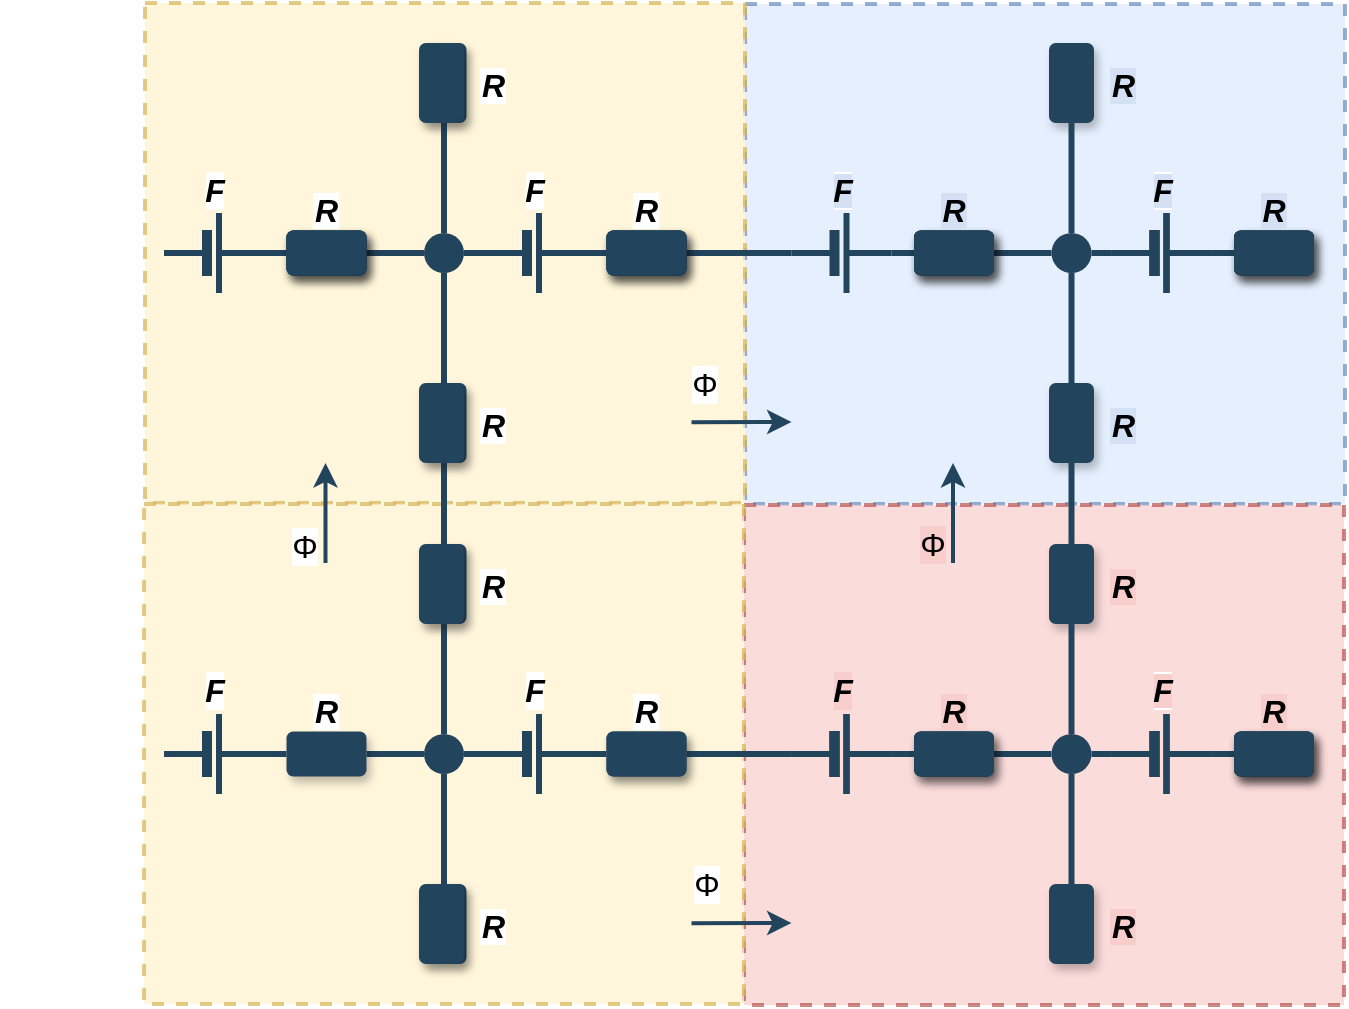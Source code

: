 <mxfile version="20.0.1" type="device"><diagram name="Page-1" id="97916047-d0de-89f5-080d-49f4d83e522f"><mxGraphModel dx="2742.5" dy="1734.5" grid="1" gridSize="10" guides="1" tooltips="1" connect="1" arrows="1" fold="1" page="1" pageScale="1.5" pageWidth="1169" pageHeight="827" background="none" math="0" shadow="0"><root><mxCell id="0"/><mxCell id="1" parent="0"/><mxCell id="FOHH2uu2v8R9Z_7L52zp-81" value="" style="rounded=0;fillColor=#dae8fc;strokeColor=#6c8ebf;shadow=0;fontStyle=1;fontSize=14;strokeWidth=2;dashed=1;opacity=70;perimeterSpacing=0;" parent="1" vertex="1"><mxGeometry x="300.5" y="-250" width="300" height="250" as="geometry"/></mxCell><mxCell id="FOHH2uu2v8R9Z_7L52zp-82" value="" style="rounded=0;fillColor=#fff2cc;strokeColor=#d6b656;shadow=0;fontStyle=1;fontSize=14;strokeWidth=2;dashed=1;opacity=70;perimeterSpacing=0;" parent="1" vertex="1"><mxGeometry x="0.5" y="-250.5" width="300" height="250" as="geometry"/></mxCell><mxCell id="FOHH2uu2v8R9Z_7L52zp-29" value="" style="rounded=0;fillColor=#f8cecc;strokeColor=#b85450;shadow=0;fontStyle=1;fontSize=14;strokeWidth=2;dashed=1;opacity=70;perimeterSpacing=0;" parent="1" vertex="1"><mxGeometry x="300" y="0.5" width="300" height="250" as="geometry"/></mxCell><mxCell id="zojKKCXroTYIaYHsWBG8-55" value="" style="rounded=0;fillColor=#fff2cc;strokeColor=#d6b656;shadow=0;fontStyle=1;fontSize=14;strokeWidth=2;dashed=1;opacity=70;perimeterSpacing=0;" parent="1" vertex="1"><mxGeometry width="300" height="250" as="geometry"/></mxCell><mxCell id="3" value="" style="rounded=1;fillColor=#23445D;strokeColor=none;shadow=1;gradientColor=none;fontStyle=1;fontColor=default;fontSize=14;labelBackgroundColor=default;" parent="1" vertex="1"><mxGeometry x="138.75" y="20" width="22.5" height="40" as="geometry"/></mxCell><mxCell id="29" value="" style="edgeStyle=elbowEdgeStyle;elbow=vertical;strokeWidth=3;endArrow=none;endFill=0;fontStyle=1;strokeColor=#23445D;exitX=0.5;exitY=0;exitDx=0;exitDy=0;labelBackgroundColor=default;fontColor=default;" parent="1" source="zojKKCXroTYIaYHsWBG8-56" target="3" edge="1"><mxGeometry x="22" y="165.5" width="100" height="100" as="geometry"><mxPoint x="22" y="265.5" as="sourcePoint"/><mxPoint x="122" y="165.5" as="targetPoint"/></mxGeometry></mxCell><mxCell id="zojKKCXroTYIaYHsWBG8-56" value="" style="ellipse;whiteSpace=wrap;html=1;aspect=fixed;rounded=0;dashed=1;strokeColor=none;strokeWidth=2;fillColor=#23445D;fontColor=default;labelBackgroundColor=default;" parent="1" vertex="1"><mxGeometry x="140" y="115" width="20" height="20" as="geometry"/></mxCell><mxCell id="zojKKCXroTYIaYHsWBG8-57" value="" style="edgeStyle=elbowEdgeStyle;elbow=vertical;strokeWidth=3;endArrow=none;endFill=0;fontStyle=1;strokeColor=#23445D;labelBackgroundColor=default;fontColor=default;entryX=0.5;entryY=1;entryDx=0;entryDy=0;startArrow=none;" parent="1" source="zojKKCXroTYIaYHsWBG8-58" target="zojKKCXroTYIaYHsWBG8-56" edge="1"><mxGeometry x="32" y="175.5" width="100" height="100" as="geometry"><mxPoint x="170" y="160" as="sourcePoint"/><mxPoint x="170" y="110" as="targetPoint"/></mxGeometry></mxCell><mxCell id="zojKKCXroTYIaYHsWBG8-58" value="" style="rounded=1;fillColor=#23445D;strokeColor=none;shadow=1;gradientColor=none;fontStyle=1;fontColor=default;fontSize=14;labelBackgroundColor=default;align=right;" parent="1" vertex="1"><mxGeometry x="138.75" y="190" width="22.5" height="40" as="geometry"/></mxCell><mxCell id="zojKKCXroTYIaYHsWBG8-63" value="" style="rounded=1;fillColor=#23445D;strokeColor=none;shadow=1;gradientColor=none;fontStyle=1;fontColor=default;fontSize=14;rotation=90;labelBackgroundColor=default;" parent="1" vertex="1"><mxGeometry x="240" y="105" width="22.5" height="40" as="geometry"/></mxCell><mxCell id="zojKKCXroTYIaYHsWBG8-64" value="" style="edgeStyle=elbowEdgeStyle;elbow=vertical;strokeWidth=3;endArrow=none;endFill=0;fontStyle=1;strokeColor=#23445D;labelBackgroundColor=default;fontColor=default;entryX=0;entryY=0.5;entryDx=0;entryDy=0;startArrow=none;exitX=1;exitY=0.5;exitDx=0;exitDy=0;entryPerimeter=0;" parent="1" source="zojKKCXroTYIaYHsWBG8-56" target="zojKKCXroTYIaYHsWBG8-68" edge="1"><mxGeometry x="42" y="185.5" width="100" height="100" as="geometry"><mxPoint x="170" y="215.5" as="sourcePoint"/><mxPoint x="170" y="180" as="targetPoint"/></mxGeometry></mxCell><mxCell id="zojKKCXroTYIaYHsWBG8-65" value="" style="edgeStyle=elbowEdgeStyle;elbow=vertical;strokeWidth=3;endArrow=none;endFill=0;fontStyle=1;strokeColor=#23445D;labelBackgroundColor=default;fontColor=default;entryX=0;entryY=0.5;entryDx=0;entryDy=0;startArrow=none;exitX=0.5;exitY=0;exitDx=0;exitDy=0;entryPerimeter=0;" parent="1" source="zojKKCXroTYIaYHsWBG8-63" target="FOHH2uu2v8R9Z_7L52zp-78" edge="1"><mxGeometry x="152" y="185.16" width="100" height="100" as="geometry"><mxPoint x="320" y="160" as="sourcePoint"/><mxPoint x="310" y="125" as="targetPoint"/></mxGeometry></mxCell><mxCell id="zojKKCXroTYIaYHsWBG8-67" value="" style="edgeStyle=elbowEdgeStyle;elbow=vertical;strokeWidth=3;endArrow=none;endFill=0;fontStyle=1;strokeColor=#23445D;labelBackgroundColor=default;fontColor=default;entryX=0;entryY=0.5;entryDx=0;entryDy=0;startArrow=none;exitX=0.5;exitY=0;exitDx=0;exitDy=0;" parent="1" source="zojKKCXroTYIaYHsWBG8-78" target="zojKKCXroTYIaYHsWBG8-56" edge="1"><mxGeometry x="52" y="195.5" width="100" height="100" as="geometry"><mxPoint x="120" y="150" as="sourcePoint"/><mxPoint x="241.25" y="170" as="targetPoint"/></mxGeometry></mxCell><mxCell id="zojKKCXroTYIaYHsWBG8-68" value="" style="verticalLabelPosition=bottom;shadow=0;dashed=0;align=center;fillColor=none;html=1;verticalAlign=top;strokeWidth=3;shape=mxgraph.electrical.miscellaneous.monocell_battery;rounded=0;labelBackgroundColor=default;fontColor=default;strokeColor=#23445D;fontStyle=3" parent="1" vertex="1"><mxGeometry x="170" y="105" width="50" height="40" as="geometry"/></mxCell><mxCell id="zojKKCXroTYIaYHsWBG8-69" value="" style="edgeStyle=elbowEdgeStyle;elbow=vertical;strokeWidth=3;endArrow=none;endFill=0;fontStyle=1;strokeColor=#23445D;labelBackgroundColor=default;fontColor=default;entryX=0.5;entryY=1;entryDx=0;entryDy=0;startArrow=none;exitX=1;exitY=0.5;exitDx=0;exitDy=0;exitPerimeter=0;" parent="1" source="zojKKCXroTYIaYHsWBG8-68" target="zojKKCXroTYIaYHsWBG8-63" edge="1"><mxGeometry x="52" y="195.5" width="100" height="100" as="geometry"><mxPoint x="180" y="170" as="sourcePoint"/><mxPoint x="190" y="170" as="targetPoint"/></mxGeometry></mxCell><mxCell id="zojKKCXroTYIaYHsWBG8-71" value="" style="edgeStyle=elbowEdgeStyle;elbow=vertical;strokeWidth=3;endArrow=none;endFill=0;fontStyle=1;strokeColor=#23445D;labelBackgroundColor=default;fontColor=default;entryX=0.5;entryY=1;entryDx=0;entryDy=0;startArrow=none;exitX=1;exitY=0.5;exitDx=0;exitDy=0;exitPerimeter=0;" parent="1" source="zojKKCXroTYIaYHsWBG8-77" target="zojKKCXroTYIaYHsWBG8-78" edge="1"><mxGeometry x="-77.5" y="185.16" width="100" height="100" as="geometry"><mxPoint x="61.25" y="150" as="sourcePoint"/><mxPoint x="70" y="150" as="targetPoint"/></mxGeometry></mxCell><mxCell id="zojKKCXroTYIaYHsWBG8-77" value="&lt;i&gt;&lt;b&gt;&lt;font style=&quot;font-size: 16px;&quot;&gt;F&lt;/font&gt;&lt;/b&gt;&lt;/i&gt;" style="verticalLabelPosition=top;shadow=0;dashed=0;align=center;fillColor=none;html=1;verticalAlign=bottom;strokeWidth=3;shape=mxgraph.electrical.miscellaneous.monocell_battery;rounded=0;labelBackgroundColor=default;fontColor=default;strokeColor=#23445D;labelPosition=center;" parent="1" vertex="1"><mxGeometry x="10" y="105" width="50" height="40" as="geometry"/></mxCell><mxCell id="zojKKCXroTYIaYHsWBG8-78" value="R" style="rounded=1;fillColor=#23445D;strokeColor=none;shadow=1;gradientColor=none;fontStyle=3;fontColor=default;fontSize=16;rotation=90;labelBackgroundColor=default;labelPosition=left;verticalLabelPosition=middle;align=center;verticalAlign=middle;horizontal=0;" parent="1" vertex="1"><mxGeometry x="80" y="105" width="22.5" height="40" as="geometry"/></mxCell><mxCell id="zojKKCXroTYIaYHsWBG8-80" value="" style="edgeStyle=elbowEdgeStyle;elbow=vertical;strokeWidth=2;endArrow=classic;endFill=1;fontStyle=1;strokeColor=#23445D;labelBackgroundColor=default;fontColor=default;" parent="1" edge="1"><mxGeometry x="-37.25" y="80" width="100" height="100" as="geometry"><mxPoint x="90.75" y="29.5" as="sourcePoint"/><mxPoint x="90.75" y="-20.5" as="targetPoint"/></mxGeometry></mxCell><mxCell id="eyOLbSbQ5jP4OmyCit3D-31" value="Φ" style="edgeLabel;html=1;align=center;verticalAlign=middle;resizable=0;points=[];fontSize=16;" vertex="1" connectable="0" parent="zojKKCXroTYIaYHsWBG8-80"><mxGeometry relative="1" as="geometry"><mxPoint x="-11" y="16" as="offset"/></mxGeometry></mxCell><mxCell id="zojKKCXroTYIaYHsWBG8-83" value="" style="edgeStyle=elbowEdgeStyle;elbow=vertical;strokeWidth=2;endArrow=classic;endFill=1;fontStyle=1;strokeColor=#23445D;labelBackgroundColor=default;fontColor=default;" parent="1" edge="1"><mxGeometry x="128.25" y="260.15" width="100" height="100" as="geometry"><mxPoint x="273.75" y="209.58" as="sourcePoint"/><mxPoint x="323.75" y="209.58" as="targetPoint"/></mxGeometry></mxCell><mxCell id="eyOLbSbQ5jP4OmyCit3D-32" value="Φ" style="edgeLabel;html=1;align=center;verticalAlign=middle;resizable=0;points=[];fontSize=16;" vertex="1" connectable="0" parent="zojKKCXroTYIaYHsWBG8-83"><mxGeometry relative="1" as="geometry"><mxPoint x="-18" y="-20" as="offset"/></mxGeometry></mxCell><mxCell id="zojKKCXroTYIaYHsWBG8-92" value="" style="edgeStyle=elbowEdgeStyle;elbow=vertical;strokeWidth=3;endArrow=none;endFill=0;fontStyle=1;strokeColor=#23445D;labelBackgroundColor=default;fontColor=default;startArrow=none;exitX=1;exitY=0.5;exitDx=0;exitDy=0;entryX=0.5;entryY=1;entryDx=0;entryDy=0;exitPerimeter=0;" parent="1" edge="1"><mxGeometry x="-167.5" y="205.5" width="100" height="100" as="geometry"><mxPoint x="-70" y="125" as="sourcePoint"/><mxPoint x="-68.75" y="125" as="targetPoint"/></mxGeometry></mxCell><mxCell id="FOHH2uu2v8R9Z_7L52zp-67" value="R" style="rounded=1;fillColor=#23445D;strokeColor=none;shadow=1;gradientColor=none;fontStyle=3;fontColor=default;fontSize=16;labelBackgroundColor=#F8CECC;align=right;labelPosition=right;verticalLabelPosition=middle;verticalAlign=middle;" parent="1" vertex="1"><mxGeometry x="452.5" y="20" width="22.5" height="40" as="geometry"/></mxCell><mxCell id="FOHH2uu2v8R9Z_7L52zp-68" value="" style="edgeStyle=elbowEdgeStyle;elbow=vertical;strokeWidth=3;endArrow=none;endFill=0;fontStyle=1;strokeColor=#23445D;exitX=0.5;exitY=0;exitDx=0;exitDy=0;labelBackgroundColor=default;fontColor=default;" parent="1" source="FOHH2uu2v8R9Z_7L52zp-69" target="FOHH2uu2v8R9Z_7L52zp-67" edge="1"><mxGeometry x="335.75" y="165.5" width="100" height="100" as="geometry"><mxPoint x="335.75" y="265.5" as="sourcePoint"/><mxPoint x="435.75" y="165.5" as="targetPoint"/></mxGeometry></mxCell><mxCell id="FOHH2uu2v8R9Z_7L52zp-69" value="" style="ellipse;whiteSpace=wrap;html=1;aspect=fixed;rounded=0;dashed=1;strokeColor=none;strokeWidth=2;fillColor=#23445D;fontColor=default;labelBackgroundColor=default;" parent="1" vertex="1"><mxGeometry x="453.75" y="115" width="20" height="20" as="geometry"/></mxCell><mxCell id="FOHH2uu2v8R9Z_7L52zp-70" value="" style="edgeStyle=elbowEdgeStyle;elbow=vertical;strokeWidth=3;endArrow=none;endFill=0;fontStyle=1;strokeColor=#23445D;labelBackgroundColor=default;fontColor=default;entryX=0.5;entryY=1;entryDx=0;entryDy=0;startArrow=none;" parent="1" source="FOHH2uu2v8R9Z_7L52zp-71" target="FOHH2uu2v8R9Z_7L52zp-69" edge="1"><mxGeometry x="345.75" y="175.5" width="100" height="100" as="geometry"><mxPoint x="483.75" y="160" as="sourcePoint"/><mxPoint x="483.75" y="110" as="targetPoint"/></mxGeometry></mxCell><mxCell id="FOHH2uu2v8R9Z_7L52zp-71" value="R" style="rounded=1;fillColor=#23445D;strokeColor=none;shadow=1;gradientColor=none;fontStyle=3;fontColor=default;fontSize=16;labelBackgroundColor=#F8CECC;labelPosition=right;verticalLabelPosition=middle;align=right;verticalAlign=middle;" parent="1" vertex="1"><mxGeometry x="452.5" y="190" width="22.5" height="40" as="geometry"/></mxCell><mxCell id="FOHH2uu2v8R9Z_7L52zp-72" value="" style="rounded=1;fillColor=#23445D;strokeColor=none;shadow=1;gradientColor=none;fontStyle=1;fontColor=default;fontSize=14;rotation=90;labelBackgroundColor=default;" parent="1" vertex="1"><mxGeometry x="553.75" y="105" width="22.5" height="40" as="geometry"/></mxCell><mxCell id="FOHH2uu2v8R9Z_7L52zp-73" value="" style="edgeStyle=elbowEdgeStyle;elbow=vertical;strokeWidth=3;endArrow=none;endFill=0;fontStyle=1;strokeColor=#23445D;labelBackgroundColor=default;fontColor=default;entryX=0;entryY=0.5;entryDx=0;entryDy=0;startArrow=none;exitX=1;exitY=0.5;exitDx=0;exitDy=0;entryPerimeter=0;" parent="1" source="FOHH2uu2v8R9Z_7L52zp-69" target="FOHH2uu2v8R9Z_7L52zp-75" edge="1"><mxGeometry x="355.75" y="185.5" width="100" height="100" as="geometry"><mxPoint x="483.75" y="215.5" as="sourcePoint"/><mxPoint x="483.75" y="180" as="targetPoint"/></mxGeometry></mxCell><mxCell id="FOHH2uu2v8R9Z_7L52zp-74" value="" style="edgeStyle=elbowEdgeStyle;elbow=vertical;strokeWidth=3;endArrow=none;endFill=0;fontStyle=1;strokeColor=#23445D;labelBackgroundColor=default;fontColor=default;entryX=0;entryY=0.5;entryDx=0;entryDy=0;startArrow=none;exitX=0.5;exitY=0;exitDx=0;exitDy=0;" parent="1" source="FOHH2uu2v8R9Z_7L52zp-79" target="FOHH2uu2v8R9Z_7L52zp-69" edge="1"><mxGeometry x="365.75" y="195.5" width="100" height="100" as="geometry"><mxPoint x="433.75" y="150" as="sourcePoint"/><mxPoint x="555" y="170" as="targetPoint"/></mxGeometry></mxCell><mxCell id="FOHH2uu2v8R9Z_7L52zp-75" value="" style="verticalLabelPosition=bottom;shadow=0;dashed=0;align=center;fillColor=none;html=1;verticalAlign=top;strokeWidth=3;shape=mxgraph.electrical.miscellaneous.monocell_battery;rounded=0;labelBackgroundColor=default;fontColor=default;strokeColor=#23445D;" parent="1" vertex="1"><mxGeometry x="483.75" y="105" width="50" height="40" as="geometry"/></mxCell><mxCell id="FOHH2uu2v8R9Z_7L52zp-76" value="" style="edgeStyle=elbowEdgeStyle;elbow=vertical;strokeWidth=3;endArrow=none;endFill=0;fontStyle=1;strokeColor=#23445D;labelBackgroundColor=default;fontColor=default;entryX=0.5;entryY=1;entryDx=0;entryDy=0;startArrow=none;exitX=1;exitY=0.5;exitDx=0;exitDy=0;exitPerimeter=0;" parent="1" source="FOHH2uu2v8R9Z_7L52zp-75" target="FOHH2uu2v8R9Z_7L52zp-72" edge="1"><mxGeometry x="365.75" y="195.5" width="100" height="100" as="geometry"><mxPoint x="493.75" y="170" as="sourcePoint"/><mxPoint x="503.75" y="170" as="targetPoint"/></mxGeometry></mxCell><mxCell id="FOHH2uu2v8R9Z_7L52zp-77" value="" style="edgeStyle=elbowEdgeStyle;elbow=vertical;strokeWidth=3;endArrow=none;endFill=0;fontStyle=1;strokeColor=#23445D;labelBackgroundColor=default;fontColor=default;entryX=0.5;entryY=1;entryDx=0;entryDy=0;startArrow=none;exitX=1;exitY=0.5;exitDx=0;exitDy=0;exitPerimeter=0;" parent="1" source="FOHH2uu2v8R9Z_7L52zp-78" target="FOHH2uu2v8R9Z_7L52zp-79" edge="1"><mxGeometry x="236.25" y="185.16" width="100" height="100" as="geometry"><mxPoint x="375" y="150" as="sourcePoint"/><mxPoint x="383.75" y="150" as="targetPoint"/></mxGeometry></mxCell><mxCell id="FOHH2uu2v8R9Z_7L52zp-78" value="" style="verticalLabelPosition=bottom;shadow=0;dashed=0;align=center;fillColor=none;html=1;verticalAlign=top;strokeWidth=3;shape=mxgraph.electrical.miscellaneous.monocell_battery;rounded=0;labelBackgroundColor=default;fontColor=default;strokeColor=#23445D;" parent="1" vertex="1"><mxGeometry x="323.75" y="105" width="50" height="40" as="geometry"/></mxCell><mxCell id="FOHH2uu2v8R9Z_7L52zp-79" value="" style="rounded=1;fillColor=#23445D;strokeColor=none;shadow=1;gradientColor=none;fontStyle=1;fontColor=default;fontSize=14;rotation=90;labelBackgroundColor=default;" parent="1" vertex="1"><mxGeometry x="393.75" y="105" width="22.5" height="40" as="geometry"/></mxCell><mxCell id="FOHH2uu2v8R9Z_7L52zp-85" value="R" style="rounded=1;fillColor=#23445D;strokeColor=none;shadow=1;gradientColor=none;fontStyle=3;fontColor=default;fontSize=16;labelBackgroundColor=#D4E1F5;labelPosition=right;verticalLabelPosition=middle;align=right;verticalAlign=middle;" parent="1" vertex="1"><mxGeometry x="452.5" y="-230.5" width="22.5" height="40" as="geometry"/></mxCell><mxCell id="FOHH2uu2v8R9Z_7L52zp-86" value="" style="edgeStyle=elbowEdgeStyle;elbow=vertical;strokeWidth=3;endArrow=none;endFill=0;fontStyle=1;strokeColor=#23445D;exitX=0.5;exitY=0;exitDx=0;exitDy=0;labelBackgroundColor=default;fontColor=default;" parent="1" source="FOHH2uu2v8R9Z_7L52zp-87" target="FOHH2uu2v8R9Z_7L52zp-85" edge="1"><mxGeometry x="335.75" y="-85" width="100" height="100" as="geometry"><mxPoint x="335.75" y="15" as="sourcePoint"/><mxPoint x="435.75" y="-85" as="targetPoint"/></mxGeometry></mxCell><mxCell id="FOHH2uu2v8R9Z_7L52zp-87" value="" style="ellipse;whiteSpace=wrap;html=1;aspect=fixed;rounded=0;dashed=1;strokeColor=none;strokeWidth=2;fillColor=#23445D;fontColor=default;labelBackgroundColor=default;" parent="1" vertex="1"><mxGeometry x="453.75" y="-135.5" width="20" height="20" as="geometry"/></mxCell><mxCell id="FOHH2uu2v8R9Z_7L52zp-88" value="" style="edgeStyle=elbowEdgeStyle;elbow=vertical;strokeWidth=3;endArrow=none;endFill=0;fontStyle=1;strokeColor=#23445D;labelBackgroundColor=default;fontColor=default;entryX=0.5;entryY=1;entryDx=0;entryDy=0;startArrow=none;" parent="1" source="FOHH2uu2v8R9Z_7L52zp-89" target="FOHH2uu2v8R9Z_7L52zp-87" edge="1"><mxGeometry x="345.75" y="-75" width="100" height="100" as="geometry"><mxPoint x="483.75" y="-90.5" as="sourcePoint"/><mxPoint x="483.75" y="-140.5" as="targetPoint"/></mxGeometry></mxCell><mxCell id="FOHH2uu2v8R9Z_7L52zp-89" value="R" style="rounded=1;fillColor=#23445D;strokeColor=none;shadow=1;gradientColor=none;fontStyle=3;fontColor=default;fontSize=16;labelBackgroundColor=#D4E1F5;labelPosition=right;verticalLabelPosition=middle;align=right;verticalAlign=middle;" parent="1" vertex="1"><mxGeometry x="452.5" y="-60.5" width="22.5" height="40" as="geometry"/></mxCell><mxCell id="FOHH2uu2v8R9Z_7L52zp-90" value="" style="rounded=1;fillColor=#23445D;strokeColor=none;shadow=1;gradientColor=none;fontStyle=1;fontColor=default;fontSize=14;rotation=90;labelBackgroundColor=default;" parent="1" vertex="1"><mxGeometry x="553.75" y="-145.5" width="22.5" height="40" as="geometry"/></mxCell><mxCell id="FOHH2uu2v8R9Z_7L52zp-91" value="" style="edgeStyle=elbowEdgeStyle;elbow=vertical;strokeWidth=3;endArrow=none;endFill=0;fontStyle=1;strokeColor=#23445D;labelBackgroundColor=default;fontColor=default;entryX=0;entryY=0.5;entryDx=0;entryDy=0;startArrow=none;exitX=1;exitY=0.5;exitDx=0;exitDy=0;entryPerimeter=0;" parent="1" source="FOHH2uu2v8R9Z_7L52zp-87" target="FOHH2uu2v8R9Z_7L52zp-93" edge="1"><mxGeometry x="355.75" y="-65" width="100" height="100" as="geometry"><mxPoint x="483.75" y="-35" as="sourcePoint"/><mxPoint x="483.75" y="-70.5" as="targetPoint"/></mxGeometry></mxCell><mxCell id="FOHH2uu2v8R9Z_7L52zp-92" value="" style="edgeStyle=elbowEdgeStyle;elbow=vertical;strokeWidth=3;endArrow=none;endFill=0;fontStyle=1;strokeColor=#23445D;labelBackgroundColor=default;fontColor=default;entryX=0;entryY=0.5;entryDx=0;entryDy=0;startArrow=none;exitX=0.5;exitY=0;exitDx=0;exitDy=0;" parent="1" source="FOHH2uu2v8R9Z_7L52zp-97" target="FOHH2uu2v8R9Z_7L52zp-87" edge="1"><mxGeometry x="365.75" y="-55" width="100" height="100" as="geometry"><mxPoint x="433.75" y="-100.5" as="sourcePoint"/><mxPoint x="555" y="-80.5" as="targetPoint"/></mxGeometry></mxCell><mxCell id="FOHH2uu2v8R9Z_7L52zp-93" value="" style="verticalLabelPosition=bottom;shadow=0;dashed=0;align=center;fillColor=none;html=1;verticalAlign=top;strokeWidth=3;shape=mxgraph.electrical.miscellaneous.monocell_battery;rounded=0;labelBackgroundColor=default;fontColor=default;strokeColor=#23445D;" parent="1" vertex="1"><mxGeometry x="483.75" y="-145.5" width="50" height="40" as="geometry"/></mxCell><mxCell id="FOHH2uu2v8R9Z_7L52zp-94" value="" style="edgeStyle=elbowEdgeStyle;elbow=vertical;strokeWidth=3;endArrow=none;endFill=0;fontStyle=1;strokeColor=#23445D;labelBackgroundColor=default;fontColor=default;entryX=0.5;entryY=1;entryDx=0;entryDy=0;startArrow=none;exitX=1;exitY=0.5;exitDx=0;exitDy=0;exitPerimeter=0;" parent="1" source="FOHH2uu2v8R9Z_7L52zp-93" target="FOHH2uu2v8R9Z_7L52zp-90" edge="1"><mxGeometry x="365.75" y="-55" width="100" height="100" as="geometry"><mxPoint x="493.75" y="-80.5" as="sourcePoint"/><mxPoint x="503.75" y="-80.5" as="targetPoint"/></mxGeometry></mxCell><mxCell id="FOHH2uu2v8R9Z_7L52zp-95" value="" style="edgeStyle=elbowEdgeStyle;elbow=vertical;strokeWidth=3;endArrow=none;endFill=0;fontStyle=1;strokeColor=#23445D;labelBackgroundColor=default;fontColor=default;entryX=0.5;entryY=1;entryDx=0;entryDy=0;startArrow=none;exitX=1;exitY=0.5;exitDx=0;exitDy=0;exitPerimeter=0;" parent="1" source="FOHH2uu2v8R9Z_7L52zp-96" target="FOHH2uu2v8R9Z_7L52zp-97" edge="1"><mxGeometry x="236.25" y="-65.34" width="100" height="100" as="geometry"><mxPoint x="375" y="-100.5" as="sourcePoint"/><mxPoint x="383.75" y="-100.5" as="targetPoint"/></mxGeometry></mxCell><mxCell id="FOHH2uu2v8R9Z_7L52zp-96" value="&lt;b&gt;&lt;i&gt;&lt;font style=&quot;font-size: 16px; background-color: rgb(212, 225, 245);&quot;&gt;F&lt;/font&gt;&lt;/i&gt;&lt;/b&gt;" style="verticalLabelPosition=top;shadow=0;dashed=0;align=center;fillColor=none;html=1;verticalAlign=bottom;strokeWidth=3;shape=mxgraph.electrical.miscellaneous.monocell_battery;rounded=0;labelBackgroundColor=default;fontColor=default;strokeColor=#23445D;labelPosition=center;" parent="1" vertex="1"><mxGeometry x="323.75" y="-145.5" width="50" height="40" as="geometry"/></mxCell><mxCell id="FOHH2uu2v8R9Z_7L52zp-97" value="" style="rounded=1;fillColor=#23445D;strokeColor=none;shadow=1;gradientColor=none;fontStyle=1;fontColor=default;fontSize=14;rotation=90;labelBackgroundColor=default;" parent="1" vertex="1"><mxGeometry x="393.75" y="-145.5" width="22.5" height="40" as="geometry"/></mxCell><mxCell id="FOHH2uu2v8R9Z_7L52zp-98" value="" style="rounded=1;fillColor=#23445D;strokeColor=none;shadow=1;gradientColor=none;fontStyle=1;fontColor=default;fontSize=14;labelBackgroundColor=default;" parent="1" vertex="1"><mxGeometry x="138.75" y="-230.5" width="22.5" height="40" as="geometry"/></mxCell><mxCell id="FOHH2uu2v8R9Z_7L52zp-99" value="" style="edgeStyle=elbowEdgeStyle;elbow=vertical;strokeWidth=3;endArrow=none;endFill=0;fontStyle=1;strokeColor=#23445D;exitX=0.5;exitY=0;exitDx=0;exitDy=0;labelBackgroundColor=default;fontColor=default;" parent="1" source="FOHH2uu2v8R9Z_7L52zp-100" target="FOHH2uu2v8R9Z_7L52zp-98" edge="1"><mxGeometry x="22" y="-85" width="100" height="100" as="geometry"><mxPoint x="22" y="15" as="sourcePoint"/><mxPoint x="122" y="-85" as="targetPoint"/></mxGeometry></mxCell><mxCell id="FOHH2uu2v8R9Z_7L52zp-100" value="" style="ellipse;whiteSpace=wrap;html=1;aspect=fixed;rounded=0;dashed=1;strokeColor=none;strokeWidth=2;fillColor=#23445D;fontColor=default;labelBackgroundColor=default;" parent="1" vertex="1"><mxGeometry x="140" y="-135.5" width="20" height="20" as="geometry"/></mxCell><mxCell id="FOHH2uu2v8R9Z_7L52zp-101" value="" style="edgeStyle=elbowEdgeStyle;elbow=vertical;strokeWidth=3;endArrow=none;endFill=0;fontStyle=1;strokeColor=#23445D;labelBackgroundColor=default;fontColor=default;entryX=0.5;entryY=1;entryDx=0;entryDy=0;startArrow=none;" parent="1" source="FOHH2uu2v8R9Z_7L52zp-102" target="FOHH2uu2v8R9Z_7L52zp-100" edge="1"><mxGeometry x="32" y="-75" width="100" height="100" as="geometry"><mxPoint x="170" y="-90.5" as="sourcePoint"/><mxPoint x="170" y="-140.5" as="targetPoint"/></mxGeometry></mxCell><mxCell id="FOHH2uu2v8R9Z_7L52zp-102" value="R" style="rounded=1;fillColor=#23445D;strokeColor=none;shadow=1;gradientColor=none;fontStyle=1;fontColor=default;fontSize=14;labelBackgroundColor=default;" parent="1" vertex="1"><mxGeometry x="138.75" y="-60.5" width="22.5" height="40" as="geometry"/></mxCell><mxCell id="FOHH2uu2v8R9Z_7L52zp-103" value="" style="rounded=1;fillColor=#23445D;strokeColor=none;shadow=1;gradientColor=none;fontStyle=1;fontColor=default;fontSize=14;rotation=90;labelBackgroundColor=default;labelPosition=center;verticalLabelPosition=top;align=center;verticalAlign=bottom;" parent="1" vertex="1"><mxGeometry x="240" y="-145.5" width="22.5" height="40" as="geometry"/></mxCell><mxCell id="FOHH2uu2v8R9Z_7L52zp-104" value="" style="edgeStyle=elbowEdgeStyle;elbow=vertical;strokeWidth=3;endArrow=none;endFill=0;fontStyle=1;strokeColor=#23445D;labelBackgroundColor=default;fontColor=default;entryX=0;entryY=0.5;entryDx=0;entryDy=0;startArrow=none;exitX=1;exitY=0.5;exitDx=0;exitDy=0;entryPerimeter=0;" parent="1" source="FOHH2uu2v8R9Z_7L52zp-100" target="FOHH2uu2v8R9Z_7L52zp-106" edge="1"><mxGeometry x="42" y="-65" width="100" height="100" as="geometry"><mxPoint x="170" y="-35" as="sourcePoint"/><mxPoint x="170" y="-70.5" as="targetPoint"/></mxGeometry></mxCell><mxCell id="FOHH2uu2v8R9Z_7L52zp-105" value="" style="edgeStyle=elbowEdgeStyle;elbow=vertical;strokeWidth=3;endArrow=none;endFill=0;fontStyle=1;strokeColor=#23445D;labelBackgroundColor=default;fontColor=default;entryX=0;entryY=0.5;entryDx=0;entryDy=0;startArrow=none;exitX=0.5;exitY=0;exitDx=0;exitDy=0;" parent="1" source="FOHH2uu2v8R9Z_7L52zp-110" target="FOHH2uu2v8R9Z_7L52zp-100" edge="1"><mxGeometry x="52" y="-55" width="100" height="100" as="geometry"><mxPoint x="120" y="-100.5" as="sourcePoint"/><mxPoint x="241.25" y="-80.5" as="targetPoint"/></mxGeometry></mxCell><mxCell id="FOHH2uu2v8R9Z_7L52zp-106" value="&lt;b&gt;&lt;i&gt;&lt;font style=&quot;font-size: 16px;&quot;&gt;F&lt;/font&gt;&lt;/i&gt;&lt;/b&gt;" style="verticalLabelPosition=top;shadow=0;dashed=0;align=center;fillColor=none;html=1;verticalAlign=bottom;strokeWidth=3;shape=mxgraph.electrical.miscellaneous.monocell_battery;rounded=0;labelBackgroundColor=default;fontColor=default;strokeColor=#23445D;labelPosition=center;" parent="1" vertex="1"><mxGeometry x="170" y="-145.5" width="50" height="40" as="geometry"/></mxCell><mxCell id="FOHH2uu2v8R9Z_7L52zp-107" value="" style="edgeStyle=elbowEdgeStyle;elbow=vertical;strokeWidth=3;endArrow=none;endFill=0;fontStyle=1;strokeColor=#23445D;labelBackgroundColor=default;fontColor=default;entryX=0.5;entryY=1;entryDx=0;entryDy=0;startArrow=none;exitX=1;exitY=0.5;exitDx=0;exitDy=0;exitPerimeter=0;" parent="1" source="FOHH2uu2v8R9Z_7L52zp-106" target="FOHH2uu2v8R9Z_7L52zp-103" edge="1"><mxGeometry x="52" y="-55" width="100" height="100" as="geometry"><mxPoint x="180" y="-80.5" as="sourcePoint"/><mxPoint x="190" y="-80.5" as="targetPoint"/></mxGeometry></mxCell><mxCell id="FOHH2uu2v8R9Z_7L52zp-108" value="" style="edgeStyle=elbowEdgeStyle;elbow=vertical;strokeWidth=3;endArrow=none;endFill=0;fontStyle=1;strokeColor=#23445D;labelBackgroundColor=default;fontColor=default;entryX=0.5;entryY=1;entryDx=0;entryDy=0;startArrow=none;exitX=1;exitY=0.5;exitDx=0;exitDy=0;exitPerimeter=0;" parent="1" source="FOHH2uu2v8R9Z_7L52zp-109" target="FOHH2uu2v8R9Z_7L52zp-110" edge="1"><mxGeometry x="-77.5" y="-65.34" width="100" height="100" as="geometry"><mxPoint x="61.25" y="-100.5" as="sourcePoint"/><mxPoint x="70" y="-100.5" as="targetPoint"/></mxGeometry></mxCell><mxCell id="FOHH2uu2v8R9Z_7L52zp-109" value="&lt;font style=&quot;font-size: 16px;&quot;&gt;&lt;i&gt;&lt;b&gt;F&lt;/b&gt;&lt;/i&gt;&lt;/font&gt;" style="verticalLabelPosition=top;shadow=0;dashed=0;align=center;fillColor=none;html=1;verticalAlign=bottom;strokeWidth=3;shape=mxgraph.electrical.miscellaneous.monocell_battery;rounded=0;labelBackgroundColor=default;fontColor=default;strokeColor=#23445D;labelPosition=center;" parent="1" vertex="1"><mxGeometry x="10" y="-145.5" width="50" height="40" as="geometry"/></mxCell><mxCell id="FOHH2uu2v8R9Z_7L52zp-110" value="" style="rounded=1;fillColor=#23445D;strokeColor=none;shadow=1;gradientColor=none;fontStyle=1;fontColor=default;fontSize=14;rotation=90;labelBackgroundColor=default;" parent="1" vertex="1"><mxGeometry x="80" y="-145.5" width="22.5" height="40" as="geometry"/></mxCell><mxCell id="FOHH2uu2v8R9Z_7L52zp-112" value="" style="edgeStyle=elbowEdgeStyle;elbow=vertical;strokeWidth=2;endArrow=classic;endFill=1;fontStyle=1;strokeColor=#23445D;labelBackgroundColor=#F8CECC;fontColor=default;" parent="1" edge="1"><mxGeometry x="276.5" y="80" width="100" height="100" as="geometry"><mxPoint x="404.5" y="29.5" as="sourcePoint"/><mxPoint x="404.5" y="-20.5" as="targetPoint"/></mxGeometry></mxCell><mxCell id="eyOLbSbQ5jP4OmyCit3D-30" value="Φ" style="edgeLabel;html=1;align=center;verticalAlign=middle;resizable=0;points=[];fontSize=16;rotation=0;labelBackgroundColor=#F8CECC;" vertex="1" connectable="0" parent="FOHH2uu2v8R9Z_7L52zp-112"><mxGeometry relative="1" as="geometry"><mxPoint x="-11" y="15" as="offset"/></mxGeometry></mxCell><mxCell id="FOHH2uu2v8R9Z_7L52zp-113" value="" style="edgeStyle=elbowEdgeStyle;elbow=vertical;strokeWidth=2;endArrow=classic;endFill=1;fontStyle=1;strokeColor=#23445D;labelBackgroundColor=default;fontColor=default;" parent="1" edge="1"><mxGeometry x="128.25" y="9.65" width="100" height="100" as="geometry"><mxPoint x="273.75" y="-40.92" as="sourcePoint"/><mxPoint x="323.75" y="-40.92" as="targetPoint"/></mxGeometry></mxCell><mxCell id="eyOLbSbQ5jP4OmyCit3D-29" value="Φ" style="edgeLabel;html=1;align=center;verticalAlign=middle;resizable=0;points=[];fontSize=16;fontStyle=0;fontFamily=Helvetica;" vertex="1" connectable="0" parent="FOHH2uu2v8R9Z_7L52zp-113"><mxGeometry relative="1" as="geometry"><mxPoint x="-19" y="-19" as="offset"/></mxGeometry></mxCell><mxCell id="FOHH2uu2v8R9Z_7L52zp-114" value="" style="edgeStyle=elbowEdgeStyle;elbow=vertical;strokeWidth=3;endArrow=none;endFill=0;fontStyle=1;strokeColor=#23445D;exitX=0.5;exitY=0;exitDx=0;exitDy=0;labelBackgroundColor=default;fontColor=default;entryX=0.5;entryY=1;entryDx=0;entryDy=0;" parent="1" source="3" target="FOHH2uu2v8R9Z_7L52zp-102" edge="1"><mxGeometry x="32" y="-75" width="100" height="100" as="geometry"><mxPoint x="160" y="-125.5" as="sourcePoint"/><mxPoint x="160" y="-180.5" as="targetPoint"/></mxGeometry></mxCell><mxCell id="FOHH2uu2v8R9Z_7L52zp-115" value="" style="edgeStyle=elbowEdgeStyle;elbow=vertical;strokeWidth=3;endArrow=none;endFill=0;fontStyle=1;strokeColor=#23445D;exitX=0.5;exitY=0;exitDx=0;exitDy=0;labelBackgroundColor=default;fontColor=default;entryX=0.5;entryY=1;entryDx=0;entryDy=0;" parent="1" source="FOHH2uu2v8R9Z_7L52zp-67" target="FOHH2uu2v8R9Z_7L52zp-89" edge="1"><mxGeometry x="42" y="-65" width="100" height="100" as="geometry"><mxPoint x="160" y="30.0" as="sourcePoint"/><mxPoint x="160" y="-10.5" as="targetPoint"/></mxGeometry></mxCell><mxCell id="FOHH2uu2v8R9Z_7L52zp-116" value="" style="edgeStyle=elbowEdgeStyle;elbow=vertical;strokeWidth=3;endArrow=none;endFill=0;fontStyle=1;strokeColor=#23445D;labelBackgroundColor=default;fontColor=default;entryX=0;entryY=0.5;entryDx=0;entryDy=0;startArrow=none;exitX=0.5;exitY=0;exitDx=0;exitDy=0;entryPerimeter=0;" parent="1" source="FOHH2uu2v8R9Z_7L52zp-103" target="FOHH2uu2v8R9Z_7L52zp-96" edge="1"><mxGeometry x="162" y="195.16" width="100" height="100" as="geometry"><mxPoint x="281.25" y="135.0" as="sourcePoint"/><mxPoint x="333.75" y="135.0" as="targetPoint"/></mxGeometry></mxCell><mxCell id="eyOLbSbQ5jP4OmyCit3D-34" value="" style="rounded=1;fillColor=#23445D;strokeColor=none;shadow=1;gradientColor=none;fontStyle=1;fontColor=default;fontSize=14;rotation=90;labelBackgroundColor=default;" vertex="1" parent="1"><mxGeometry x="80" y="-145.5" width="22.5" height="40" as="geometry"/></mxCell><mxCell id="eyOLbSbQ5jP4OmyCit3D-35" value="" style="rounded=1;fillColor=#23445D;strokeColor=none;shadow=1;gradientColor=none;fontStyle=1;fontColor=default;fontSize=14;rotation=90;labelBackgroundColor=default;labelPosition=center;verticalLabelPosition=top;align=center;verticalAlign=bottom;" vertex="1" parent="1"><mxGeometry x="240" y="-145.5" width="22.5" height="40" as="geometry"/></mxCell><mxCell id="eyOLbSbQ5jP4OmyCit3D-36" value="" style="rounded=1;fillColor=#23445D;strokeColor=none;shadow=1;gradientColor=none;fontStyle=1;fontColor=default;fontSize=14;rotation=90;labelBackgroundColor=default;" vertex="1" parent="1"><mxGeometry x="80" y="-145.5" width="22.5" height="40" as="geometry"/></mxCell><mxCell id="eyOLbSbQ5jP4OmyCit3D-37" value="" style="rounded=1;fillColor=#23445D;strokeColor=none;shadow=1;gradientColor=none;fontStyle=1;fontColor=default;fontSize=14;rotation=90;labelBackgroundColor=default;labelPosition=center;verticalLabelPosition=top;align=center;verticalAlign=bottom;" vertex="1" parent="1"><mxGeometry x="240" y="-145.5" width="22.5" height="40" as="geometry"/></mxCell><mxCell id="eyOLbSbQ5jP4OmyCit3D-38" value="" style="rounded=1;fillColor=#23445D;strokeColor=none;shadow=1;gradientColor=none;fontStyle=1;fontColor=default;fontSize=14;rotation=90;labelBackgroundColor=default;" vertex="1" parent="1"><mxGeometry x="553.75" y="-145.5" width="22.5" height="40" as="geometry"/></mxCell><mxCell id="eyOLbSbQ5jP4OmyCit3D-39" value="" style="rounded=1;fillColor=#23445D;strokeColor=none;shadow=1;gradientColor=none;fontStyle=1;fontColor=default;fontSize=14;rotation=90;labelBackgroundColor=default;" vertex="1" parent="1"><mxGeometry x="393.75" y="-145.5" width="22.5" height="40" as="geometry"/></mxCell><mxCell id="eyOLbSbQ5jP4OmyCit3D-40" value="R" style="rounded=1;fillColor=#23445D;strokeColor=none;shadow=1;gradientColor=none;fontStyle=3;fontColor=default;fontSize=16;rotation=90;labelBackgroundColor=default;labelPosition=left;verticalLabelPosition=middle;align=center;verticalAlign=middle;textDirection=ltr;horizontal=0;" vertex="1" parent="1"><mxGeometry x="80" y="-145.5" width="22.5" height="40" as="geometry"/></mxCell><mxCell id="eyOLbSbQ5jP4OmyCit3D-41" value="R" style="rounded=1;fillColor=#23445D;strokeColor=none;shadow=1;gradientColor=none;fontStyle=3;fontColor=default;fontSize=16;rotation=90;labelBackgroundColor=default;labelPosition=left;verticalLabelPosition=middle;align=center;verticalAlign=middle;horizontal=0;" vertex="1" parent="1"><mxGeometry x="240" y="-145.5" width="22.5" height="40" as="geometry"/></mxCell><mxCell id="eyOLbSbQ5jP4OmyCit3D-42" value="" style="rounded=1;fillColor=#23445D;strokeColor=none;shadow=1;gradientColor=none;fontStyle=1;fontColor=default;fontSize=14;rotation=90;labelBackgroundColor=default;" vertex="1" parent="1"><mxGeometry x="553.75" y="-145.5" width="22.5" height="40" as="geometry"/></mxCell><mxCell id="eyOLbSbQ5jP4OmyCit3D-43" value="" style="rounded=1;fillColor=#23445D;strokeColor=none;shadow=1;gradientColor=none;fontStyle=1;fontColor=default;fontSize=14;rotation=90;labelBackgroundColor=default;" vertex="1" parent="1"><mxGeometry x="393.75" y="-145.5" width="22.5" height="40" as="geometry"/></mxCell><mxCell id="eyOLbSbQ5jP4OmyCit3D-44" value="" style="rounded=1;fillColor=#23445D;strokeColor=none;shadow=1;gradientColor=none;fontStyle=1;fontColor=default;fontSize=14;rotation=90;labelBackgroundColor=default;" vertex="1" parent="1"><mxGeometry x="553.75" y="105" width="22.5" height="40" as="geometry"/></mxCell><mxCell id="eyOLbSbQ5jP4OmyCit3D-45" value="" style="rounded=1;fillColor=#23445D;strokeColor=none;shadow=1;gradientColor=none;fontStyle=1;fontColor=default;fontSize=14;rotation=90;labelBackgroundColor=default;" vertex="1" parent="1"><mxGeometry x="393.75" y="105" width="22.5" height="40" as="geometry"/></mxCell><mxCell id="eyOLbSbQ5jP4OmyCit3D-46" value="" style="rounded=1;fillColor=#23445D;strokeColor=none;shadow=1;gradientColor=none;fontStyle=1;fontColor=default;fontSize=14;rotation=90;labelBackgroundColor=default;" vertex="1" parent="1"><mxGeometry x="553.75" y="105" width="22.5" height="40" as="geometry"/></mxCell><mxCell id="eyOLbSbQ5jP4OmyCit3D-47" value="R" style="rounded=1;fillColor=#23445D;strokeColor=none;shadow=1;gradientColor=none;fontStyle=3;fontColor=default;fontSize=16;rotation=90;labelBackgroundColor=#F8CECC;labelPosition=left;verticalLabelPosition=middle;align=center;verticalAlign=middle;horizontal=0;" vertex="1" parent="1"><mxGeometry x="393.75" y="105" width="22.5" height="40" as="geometry"/></mxCell><mxCell id="eyOLbSbQ5jP4OmyCit3D-48" value="R" style="rounded=1;fillColor=#23445D;strokeColor=none;shadow=1;gradientColor=none;fontStyle=3;fontColor=default;fontSize=16;rotation=90;labelBackgroundColor=#F8CECC;labelPosition=left;verticalLabelPosition=middle;align=center;verticalAlign=middle;horizontal=0;" vertex="1" parent="1"><mxGeometry x="553.75" y="105" width="22.5" height="40" as="geometry"/></mxCell><mxCell id="eyOLbSbQ5jP4OmyCit3D-49" value="R" style="rounded=1;fillColor=#23445D;strokeColor=none;shadow=1;gradientColor=none;fontStyle=3;fontColor=default;fontSize=16;rotation=90;labelBackgroundColor=default;labelPosition=left;verticalLabelPosition=middle;align=center;verticalAlign=middle;horizontal=0;" vertex="1" parent="1"><mxGeometry x="240" y="105" width="22.5" height="40" as="geometry"/></mxCell><mxCell id="eyOLbSbQ5jP4OmyCit3D-50" value="R" style="rounded=1;fillColor=#23445D;strokeColor=none;shadow=1;gradientColor=none;fontStyle=3;fontColor=default;fontSize=16;rotation=90;labelBackgroundColor=#D4E1F5;labelPosition=left;verticalLabelPosition=middle;align=center;verticalAlign=middle;horizontal=0;" vertex="1" parent="1"><mxGeometry x="393.75" y="-145.5" width="22.5" height="40" as="geometry"/></mxCell><mxCell id="eyOLbSbQ5jP4OmyCit3D-51" value="R" style="rounded=1;fillColor=#23445D;strokeColor=none;shadow=1;gradientColor=none;fontStyle=3;fontColor=default;fontSize=16;rotation=90;labelBackgroundColor=#D4E1F5;labelPosition=left;verticalLabelPosition=middle;align=center;verticalAlign=middle;horizontal=0;" vertex="1" parent="1"><mxGeometry x="553.75" y="-145.5" width="22.5" height="40" as="geometry"/></mxCell><mxCell id="eyOLbSbQ5jP4OmyCit3D-53" value="" style="verticalLabelPosition=bottom;shadow=0;dashed=0;align=center;fillColor=none;html=1;verticalAlign=top;strokeWidth=3;shape=mxgraph.electrical.miscellaneous.monocell_battery;rounded=0;labelBackgroundColor=default;fontColor=default;strokeColor=#23445D;fontStyle=3" vertex="1" parent="1"><mxGeometry x="170" y="105" width="50" height="40" as="geometry"/></mxCell><mxCell id="eyOLbSbQ5jP4OmyCit3D-54" value="" style="verticalLabelPosition=bottom;shadow=0;dashed=0;align=center;fillColor=none;html=1;verticalAlign=top;strokeWidth=3;shape=mxgraph.electrical.miscellaneous.monocell_battery;rounded=0;labelBackgroundColor=default;fontColor=default;strokeColor=#23445D;" vertex="1" parent="1"><mxGeometry x="323.75" y="105" width="50" height="40" as="geometry"/></mxCell><mxCell id="eyOLbSbQ5jP4OmyCit3D-55" value="" style="verticalLabelPosition=bottom;shadow=0;dashed=0;align=center;fillColor=none;html=1;verticalAlign=top;strokeWidth=3;shape=mxgraph.electrical.miscellaneous.monocell_battery;rounded=0;labelBackgroundColor=default;fontColor=default;strokeColor=#23445D;" vertex="1" parent="1"><mxGeometry x="483.75" y="105" width="50" height="40" as="geometry"/></mxCell><mxCell id="eyOLbSbQ5jP4OmyCit3D-56" value="" style="verticalLabelPosition=bottom;shadow=0;dashed=0;align=center;fillColor=none;html=1;verticalAlign=top;strokeWidth=3;shape=mxgraph.electrical.miscellaneous.monocell_battery;rounded=0;labelBackgroundColor=default;fontColor=default;strokeColor=#23445D;" vertex="1" parent="1"><mxGeometry x="483.75" y="-145.5" width="50" height="40" as="geometry"/></mxCell><mxCell id="eyOLbSbQ5jP4OmyCit3D-57" value="&lt;font style=&quot;font-size: 16px;&quot;&gt;F&lt;/font&gt;" style="verticalLabelPosition=top;shadow=0;dashed=0;align=center;fillColor=none;html=1;verticalAlign=bottom;strokeWidth=3;shape=mxgraph.electrical.miscellaneous.monocell_battery;rounded=0;labelBackgroundColor=default;fontColor=default;strokeColor=#23445D;fontStyle=3;labelPosition=center;" vertex="1" parent="1"><mxGeometry x="170" y="105" width="50" height="40" as="geometry"/></mxCell><mxCell id="eyOLbSbQ5jP4OmyCit3D-58" value="&lt;i&gt;&lt;b&gt;&lt;font style=&quot;font-size: 16px;&quot;&gt;F&lt;/font&gt;&lt;/b&gt;&lt;/i&gt;" style="verticalLabelPosition=top;shadow=0;dashed=0;align=center;fillColor=none;html=1;verticalAlign=bottom;strokeWidth=3;shape=mxgraph.electrical.miscellaneous.monocell_battery;rounded=0;labelBackgroundColor=#F8CECC;fontColor=default;strokeColor=#23445D;labelPosition=center;" vertex="1" parent="1"><mxGeometry x="323.75" y="105" width="50" height="40" as="geometry"/></mxCell><mxCell id="eyOLbSbQ5jP4OmyCit3D-59" value="&lt;i&gt;&lt;b&gt;&lt;font style=&quot;font-size: 16px; background-color: rgb(248, 206, 204);&quot;&gt;F&lt;/font&gt;&lt;/b&gt;&lt;/i&gt;" style="verticalLabelPosition=top;shadow=0;dashed=0;align=center;fillColor=none;html=1;verticalAlign=bottom;strokeWidth=3;shape=mxgraph.electrical.miscellaneous.monocell_battery;rounded=0;labelBackgroundColor=default;fontColor=default;strokeColor=#23445D;labelPosition=center;" vertex="1" parent="1"><mxGeometry x="483.75" y="105" width="50" height="40" as="geometry"/></mxCell><mxCell id="eyOLbSbQ5jP4OmyCit3D-60" value="&lt;i&gt;&lt;b&gt;&lt;font style=&quot;font-size: 16px; background-color: rgb(212, 225, 245);&quot;&gt;F&lt;/font&gt;&lt;/b&gt;&lt;/i&gt;" style="verticalLabelPosition=top;shadow=0;dashed=0;align=center;fillColor=none;html=1;verticalAlign=bottom;strokeWidth=3;shape=mxgraph.electrical.miscellaneous.monocell_battery;rounded=0;labelBackgroundColor=default;fontColor=default;strokeColor=#23445D;labelPosition=center;" vertex="1" parent="1"><mxGeometry x="483.75" y="-145.5" width="50" height="40" as="geometry"/></mxCell><mxCell id="eyOLbSbQ5jP4OmyCit3D-62" value="R" style="rounded=1;fillColor=#23445D;strokeColor=none;shadow=1;gradientColor=none;fontStyle=3;fontColor=default;fontSize=16;labelBackgroundColor=default;labelPosition=right;verticalLabelPosition=middle;align=right;verticalAlign=middle;" vertex="1" parent="1"><mxGeometry x="137.5" y="-230.5" width="22.5" height="40" as="geometry"/></mxCell><mxCell id="eyOLbSbQ5jP4OmyCit3D-63" value="R" style="rounded=1;fillColor=#23445D;strokeColor=none;shadow=1;gradientColor=none;fontStyle=3;fontColor=default;fontSize=16;labelBackgroundColor=default;labelPosition=right;verticalLabelPosition=middle;align=right;verticalAlign=middle;" vertex="1" parent="1"><mxGeometry x="137.5" y="-60.5" width="22.5" height="40" as="geometry"/></mxCell><mxCell id="eyOLbSbQ5jP4OmyCit3D-64" value="R" style="rounded=1;fillColor=#23445D;strokeColor=none;shadow=1;gradientColor=none;fontStyle=3;fontColor=default;fontSize=16;labelBackgroundColor=default;labelPosition=right;verticalLabelPosition=middle;align=right;verticalAlign=middle;" vertex="1" parent="1"><mxGeometry x="137.5" y="20" width="22.5" height="40" as="geometry"/></mxCell><mxCell id="eyOLbSbQ5jP4OmyCit3D-65" value="R" style="rounded=1;fillColor=#23445D;strokeColor=none;shadow=1;gradientColor=none;fontStyle=3;fontColor=default;fontSize=16;labelBackgroundColor=default;labelPosition=right;verticalLabelPosition=middle;align=right;verticalAlign=middle;" vertex="1" parent="1"><mxGeometry x="137.5" y="190" width="22.5" height="40" as="geometry"/></mxCell></root></mxGraphModel></diagram></mxfile>